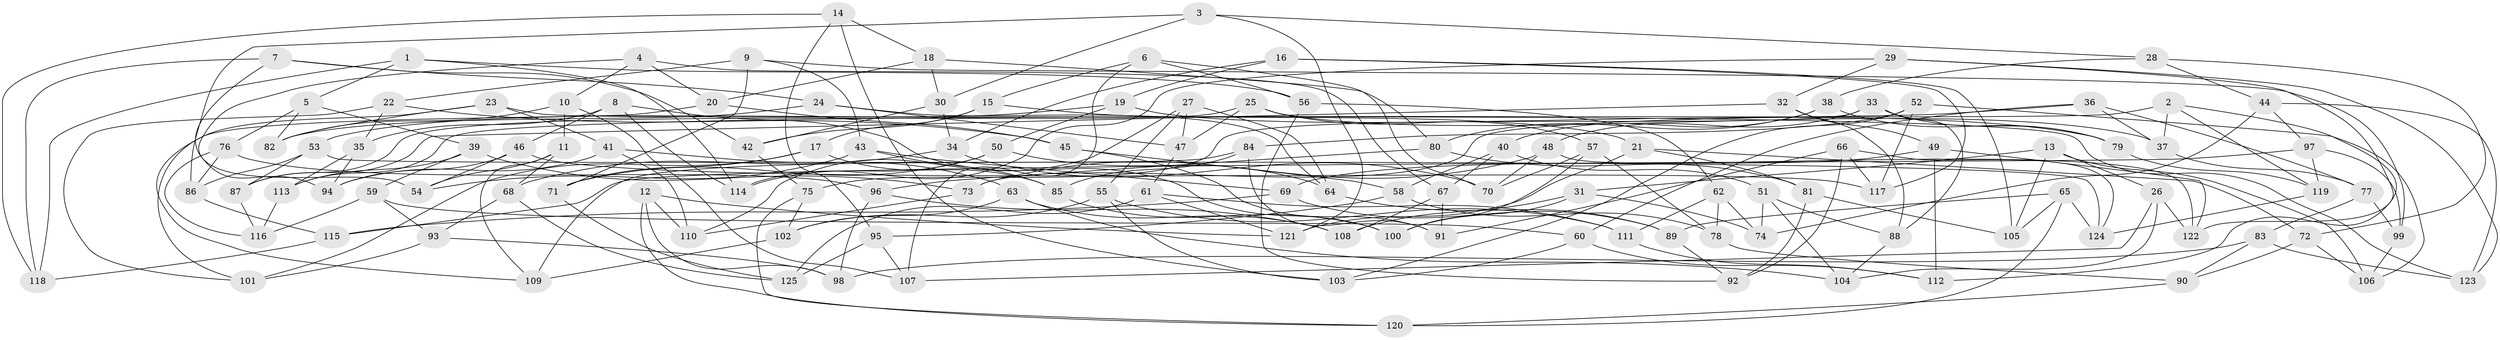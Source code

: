 // coarse degree distribution, {4: 0.7066666666666667, 2: 0.013333333333333334, 5: 0.08, 7: 0.05333333333333334, 18: 0.013333333333333334, 3: 0.04, 8: 0.013333333333333334, 12: 0.02666666666666667, 9: 0.013333333333333334, 6: 0.02666666666666667, 10: 0.013333333333333334}
// Generated by graph-tools (version 1.1) at 2025/01/03/04/25 22:01:04]
// undirected, 125 vertices, 250 edges
graph export_dot {
graph [start="1"]
  node [color=gray90,style=filled];
  1;
  2;
  3;
  4;
  5;
  6;
  7;
  8;
  9;
  10;
  11;
  12;
  13;
  14;
  15;
  16;
  17;
  18;
  19;
  20;
  21;
  22;
  23;
  24;
  25;
  26;
  27;
  28;
  29;
  30;
  31;
  32;
  33;
  34;
  35;
  36;
  37;
  38;
  39;
  40;
  41;
  42;
  43;
  44;
  45;
  46;
  47;
  48;
  49;
  50;
  51;
  52;
  53;
  54;
  55;
  56;
  57;
  58;
  59;
  60;
  61;
  62;
  63;
  64;
  65;
  66;
  67;
  68;
  69;
  70;
  71;
  72;
  73;
  74;
  75;
  76;
  77;
  78;
  79;
  80;
  81;
  82;
  83;
  84;
  85;
  86;
  87;
  88;
  89;
  90;
  91;
  92;
  93;
  94;
  95;
  96;
  97;
  98;
  99;
  100;
  101;
  102;
  103;
  104;
  105;
  106;
  107;
  108;
  109;
  110;
  111;
  112;
  113;
  114;
  115;
  116;
  117;
  118;
  119;
  120;
  121;
  122;
  123;
  124;
  125;
  1 -- 56;
  1 -- 5;
  1 -- 114;
  1 -- 118;
  2 -- 113;
  2 -- 37;
  2 -- 119;
  2 -- 112;
  3 -- 30;
  3 -- 86;
  3 -- 28;
  3 -- 121;
  4 -- 20;
  4 -- 94;
  4 -- 67;
  4 -- 10;
  5 -- 82;
  5 -- 39;
  5 -- 76;
  6 -- 56;
  6 -- 15;
  6 -- 70;
  6 -- 107;
  7 -- 42;
  7 -- 54;
  7 -- 24;
  7 -- 118;
  8 -- 114;
  8 -- 35;
  8 -- 100;
  8 -- 46;
  9 -- 71;
  9 -- 99;
  9 -- 43;
  9 -- 22;
  10 -- 107;
  10 -- 11;
  10 -- 82;
  11 -- 68;
  11 -- 54;
  11 -- 109;
  12 -- 110;
  12 -- 120;
  12 -- 121;
  12 -- 98;
  13 -- 105;
  13 -- 26;
  13 -- 31;
  13 -- 106;
  14 -- 118;
  14 -- 95;
  14 -- 103;
  14 -- 18;
  15 -- 42;
  15 -- 21;
  15 -- 17;
  16 -- 117;
  16 -- 105;
  16 -- 34;
  16 -- 19;
  17 -- 85;
  17 -- 101;
  17 -- 71;
  18 -- 80;
  18 -- 30;
  18 -- 20;
  19 -- 79;
  19 -- 53;
  19 -- 50;
  20 -- 101;
  20 -- 45;
  21 -- 81;
  21 -- 72;
  21 -- 121;
  22 -- 35;
  22 -- 101;
  22 -- 45;
  23 -- 82;
  23 -- 41;
  23 -- 123;
  23 -- 109;
  24 -- 47;
  24 -- 64;
  24 -- 82;
  25 -- 57;
  25 -- 37;
  25 -- 87;
  25 -- 47;
  26 -- 122;
  26 -- 107;
  26 -- 104;
  27 -- 110;
  27 -- 47;
  27 -- 64;
  27 -- 55;
  28 -- 38;
  28 -- 72;
  28 -- 44;
  29 -- 123;
  29 -- 32;
  29 -- 114;
  29 -- 122;
  30 -- 34;
  30 -- 42;
  31 -- 100;
  31 -- 108;
  31 -- 74;
  32 -- 87;
  32 -- 49;
  32 -- 88;
  33 -- 48;
  33 -- 79;
  33 -- 88;
  33 -- 75;
  34 -- 70;
  34 -- 68;
  35 -- 94;
  35 -- 113;
  36 -- 37;
  36 -- 77;
  36 -- 60;
  36 -- 73;
  37 -- 77;
  38 -- 80;
  38 -- 79;
  38 -- 40;
  39 -- 73;
  39 -- 113;
  39 -- 59;
  40 -- 58;
  40 -- 51;
  40 -- 67;
  41 -- 94;
  41 -- 110;
  41 -- 63;
  42 -- 75;
  43 -- 54;
  43 -- 85;
  43 -- 69;
  44 -- 74;
  44 -- 97;
  44 -- 123;
  45 -- 91;
  45 -- 58;
  46 -- 94;
  46 -- 117;
  46 -- 54;
  47 -- 61;
  48 -- 122;
  48 -- 73;
  48 -- 70;
  49 -- 69;
  49 -- 122;
  49 -- 112;
  50 -- 71;
  50 -- 114;
  50 -- 64;
  51 -- 88;
  51 -- 104;
  51 -- 74;
  52 -- 84;
  52 -- 103;
  52 -- 117;
  52 -- 106;
  53 -- 124;
  53 -- 87;
  53 -- 86;
  55 -- 103;
  55 -- 111;
  55 -- 102;
  56 -- 92;
  56 -- 62;
  57 -- 78;
  57 -- 70;
  57 -- 100;
  58 -- 95;
  58 -- 78;
  59 -- 93;
  59 -- 116;
  59 -- 60;
  60 -- 103;
  60 -- 112;
  61 -- 125;
  61 -- 121;
  61 -- 111;
  62 -- 111;
  62 -- 74;
  62 -- 78;
  63 -- 108;
  63 -- 104;
  63 -- 102;
  64 -- 89;
  65 -- 105;
  65 -- 89;
  65 -- 124;
  65 -- 120;
  66 -- 124;
  66 -- 117;
  66 -- 91;
  66 -- 92;
  67 -- 108;
  67 -- 91;
  68 -- 125;
  68 -- 93;
  69 -- 115;
  69 -- 89;
  71 -- 125;
  72 -- 106;
  72 -- 90;
  73 -- 110;
  75 -- 102;
  75 -- 120;
  76 -- 116;
  76 -- 86;
  76 -- 96;
  77 -- 83;
  77 -- 99;
  78 -- 90;
  79 -- 119;
  80 -- 81;
  80 -- 96;
  81 -- 105;
  81 -- 92;
  83 -- 98;
  83 -- 123;
  83 -- 90;
  84 -- 85;
  84 -- 109;
  84 -- 91;
  85 -- 100;
  86 -- 115;
  87 -- 116;
  88 -- 104;
  89 -- 92;
  90 -- 120;
  93 -- 101;
  93 -- 98;
  95 -- 107;
  95 -- 125;
  96 -- 98;
  96 -- 108;
  97 -- 99;
  97 -- 115;
  97 -- 119;
  99 -- 106;
  102 -- 109;
  111 -- 112;
  113 -- 116;
  115 -- 118;
  119 -- 124;
}
